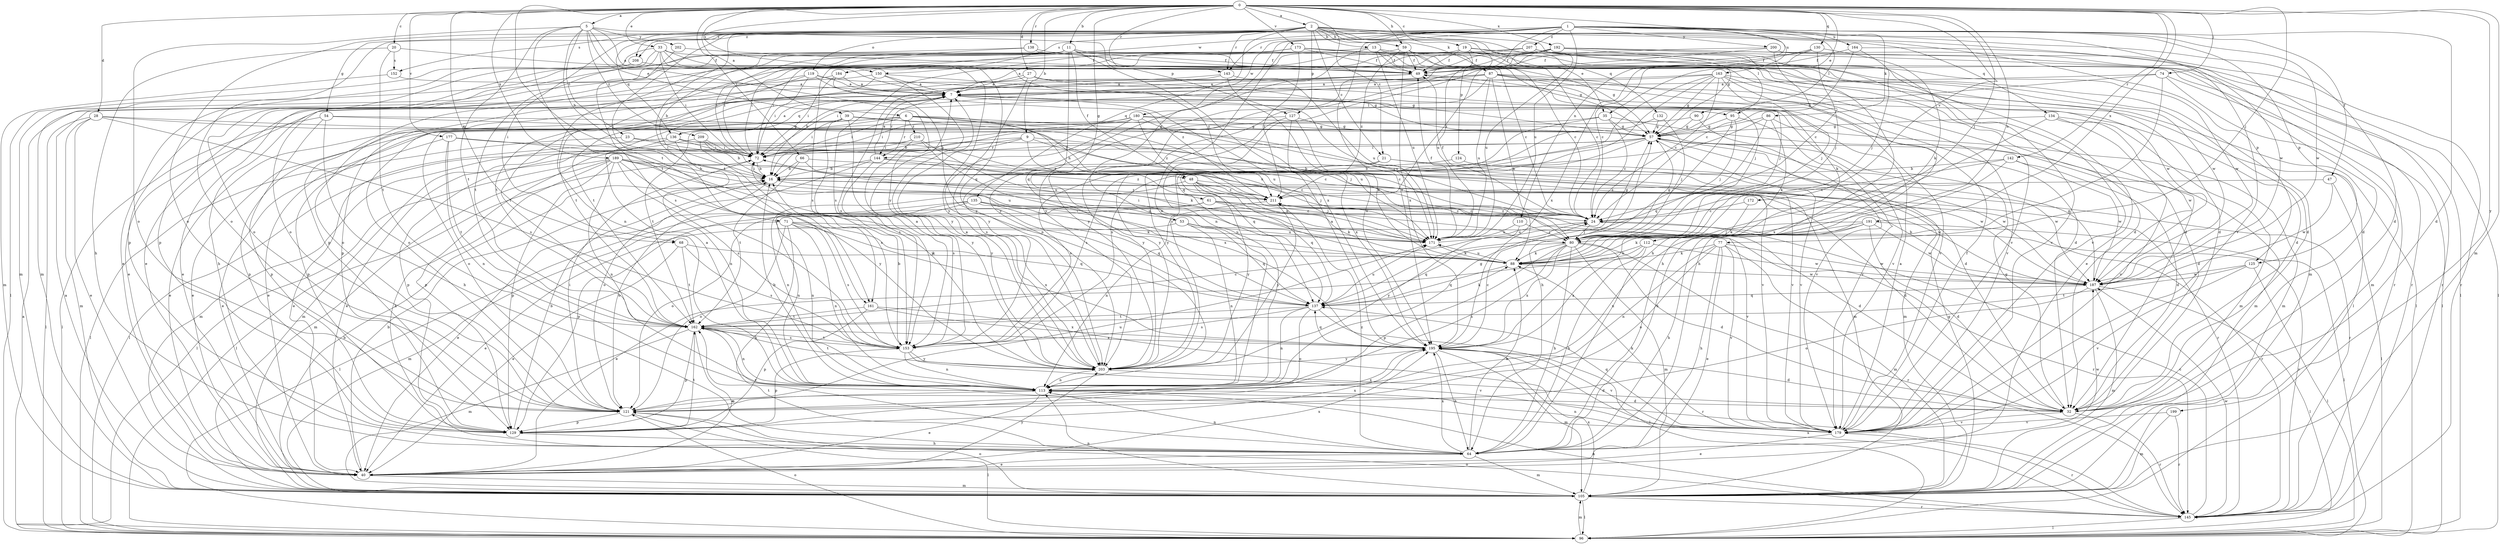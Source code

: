 strict digraph  {
0;
1;
2;
5;
6;
7;
9;
11;
13;
16;
19;
20;
21;
23;
24;
27;
28;
32;
33;
35;
39;
40;
47;
48;
49;
53;
54;
57;
59;
61;
64;
66;
68;
71;
72;
74;
77;
80;
86;
87;
88;
90;
95;
96;
105;
110;
112;
113;
119;
121;
124;
125;
127;
129;
130;
132;
134;
135;
136;
137;
138;
142;
143;
144;
145;
150;
152;
153;
161;
162;
163;
164;
171;
172;
173;
177;
179;
180;
184;
187;
189;
191;
192;
195;
199;
200;
202;
203;
207;
208;
209;
210;
211;
0 -> 2  [label=a];
0 -> 5  [label=a];
0 -> 6  [label=a];
0 -> 9  [label=b];
0 -> 11  [label=b];
0 -> 19  [label=c];
0 -> 20  [label=c];
0 -> 21  [label=c];
0 -> 27  [label=d];
0 -> 28  [label=d];
0 -> 33  [label=e];
0 -> 35  [label=e];
0 -> 53  [label=g];
0 -> 59  [label=h];
0 -> 66  [label=i];
0 -> 68  [label=i];
0 -> 74  [label=j];
0 -> 77  [label=j];
0 -> 80  [label=j];
0 -> 105  [label=m];
0 -> 110  [label=n];
0 -> 112  [label=n];
0 -> 130  [label=q];
0 -> 138  [label=r];
0 -> 142  [label=r];
0 -> 143  [label=r];
0 -> 150  [label=s];
0 -> 161  [label=t];
0 -> 172  [label=v];
0 -> 173  [label=v];
0 -> 177  [label=v];
0 -> 189  [label=x];
0 -> 191  [label=x];
0 -> 192  [label=x];
0 -> 199  [label=y];
1 -> 32  [label=d];
1 -> 47  [label=f];
1 -> 53  [label=g];
1 -> 86  [label=k];
1 -> 90  [label=l];
1 -> 113  [label=n];
1 -> 119  [label=o];
1 -> 121  [label=o];
1 -> 124  [label=p];
1 -> 125  [label=p];
1 -> 143  [label=r];
1 -> 163  [label=u];
1 -> 164  [label=u];
1 -> 171  [label=u];
1 -> 179  [label=v];
1 -> 180  [label=w];
1 -> 184  [label=w];
1 -> 187  [label=w];
1 -> 195  [label=x];
1 -> 200  [label=y];
1 -> 207  [label=z];
1 -> 208  [label=z];
2 -> 13  [label=b];
2 -> 21  [label=c];
2 -> 32  [label=d];
2 -> 35  [label=e];
2 -> 54  [label=g];
2 -> 57  [label=g];
2 -> 59  [label=h];
2 -> 68  [label=i];
2 -> 71  [label=i];
2 -> 87  [label=k];
2 -> 95  [label=l];
2 -> 121  [label=o];
2 -> 125  [label=p];
2 -> 127  [label=p];
2 -> 132  [label=q];
2 -> 134  [label=q];
2 -> 135  [label=q];
2 -> 136  [label=q];
2 -> 143  [label=r];
2 -> 150  [label=s];
2 -> 152  [label=s];
2 -> 161  [label=t];
2 -> 187  [label=w];
2 -> 208  [label=z];
5 -> 7  [label=a];
5 -> 16  [label=b];
5 -> 23  [label=c];
5 -> 39  [label=e];
5 -> 121  [label=o];
5 -> 127  [label=p];
5 -> 161  [label=t];
5 -> 162  [label=t];
5 -> 202  [label=y];
5 -> 203  [label=y];
5 -> 209  [label=z];
6 -> 24  [label=c];
6 -> 40  [label=e];
6 -> 48  [label=f];
6 -> 61  [label=h];
6 -> 72  [label=i];
6 -> 129  [label=p];
6 -> 144  [label=r];
6 -> 162  [label=t];
6 -> 171  [label=u];
6 -> 210  [label=z];
7 -> 95  [label=l];
7 -> 136  [label=q];
7 -> 144  [label=r];
7 -> 171  [label=u];
7 -> 179  [label=v];
9 -> 24  [label=c];
9 -> 40  [label=e];
9 -> 96  [label=l];
9 -> 144  [label=r];
9 -> 179  [label=v];
9 -> 211  [label=z];
11 -> 16  [label=b];
11 -> 32  [label=d];
11 -> 48  [label=f];
11 -> 49  [label=f];
11 -> 57  [label=g];
11 -> 72  [label=i];
11 -> 105  [label=m];
11 -> 113  [label=n];
11 -> 129  [label=p];
11 -> 137  [label=q];
11 -> 195  [label=x];
13 -> 49  [label=f];
13 -> 57  [label=g];
13 -> 72  [label=i];
13 -> 171  [label=u];
13 -> 187  [label=w];
13 -> 203  [label=y];
16 -> 72  [label=i];
16 -> 121  [label=o];
16 -> 171  [label=u];
16 -> 187  [label=w];
16 -> 211  [label=z];
19 -> 24  [label=c];
19 -> 40  [label=e];
19 -> 49  [label=f];
19 -> 64  [label=h];
19 -> 105  [label=m];
19 -> 171  [label=u];
19 -> 203  [label=y];
20 -> 24  [label=c];
20 -> 64  [label=h];
20 -> 152  [label=s];
20 -> 162  [label=t];
21 -> 16  [label=b];
21 -> 145  [label=r];
21 -> 153  [label=s];
21 -> 187  [label=w];
23 -> 72  [label=i];
23 -> 96  [label=l];
23 -> 179  [label=v];
24 -> 49  [label=f];
24 -> 80  [label=j];
24 -> 96  [label=l];
24 -> 171  [label=u];
24 -> 211  [label=z];
27 -> 7  [label=a];
27 -> 57  [label=g];
27 -> 64  [label=h];
27 -> 80  [label=j];
27 -> 203  [label=y];
28 -> 40  [label=e];
28 -> 57  [label=g];
28 -> 96  [label=l];
28 -> 105  [label=m];
28 -> 153  [label=s];
28 -> 171  [label=u];
32 -> 57  [label=g];
32 -> 145  [label=r];
32 -> 179  [label=v];
33 -> 49  [label=f];
33 -> 72  [label=i];
33 -> 96  [label=l];
33 -> 121  [label=o];
33 -> 129  [label=p];
33 -> 137  [label=q];
33 -> 179  [label=v];
33 -> 211  [label=z];
35 -> 16  [label=b];
35 -> 24  [label=c];
35 -> 32  [label=d];
35 -> 57  [label=g];
35 -> 203  [label=y];
39 -> 57  [label=g];
39 -> 72  [label=i];
39 -> 80  [label=j];
39 -> 129  [label=p];
39 -> 153  [label=s];
39 -> 203  [label=y];
40 -> 16  [label=b];
40 -> 105  [label=m];
40 -> 195  [label=x];
40 -> 203  [label=y];
47 -> 96  [label=l];
47 -> 187  [label=w];
47 -> 211  [label=z];
48 -> 32  [label=d];
48 -> 80  [label=j];
48 -> 113  [label=n];
48 -> 137  [label=q];
48 -> 171  [label=u];
48 -> 203  [label=y];
48 -> 211  [label=z];
49 -> 7  [label=a];
49 -> 16  [label=b];
49 -> 32  [label=d];
49 -> 121  [label=o];
53 -> 40  [label=e];
53 -> 113  [label=n];
53 -> 137  [label=q];
53 -> 145  [label=r];
53 -> 171  [label=u];
54 -> 32  [label=d];
54 -> 57  [label=g];
54 -> 64  [label=h];
54 -> 96  [label=l];
54 -> 129  [label=p];
57 -> 72  [label=i];
57 -> 105  [label=m];
57 -> 129  [label=p];
57 -> 137  [label=q];
57 -> 153  [label=s];
57 -> 179  [label=v];
59 -> 24  [label=c];
59 -> 32  [label=d];
59 -> 49  [label=f];
59 -> 72  [label=i];
59 -> 96  [label=l];
59 -> 195  [label=x];
59 -> 211  [label=z];
61 -> 24  [label=c];
61 -> 32  [label=d];
61 -> 88  [label=k];
61 -> 96  [label=l];
61 -> 113  [label=n];
61 -> 129  [label=p];
61 -> 179  [label=v];
64 -> 40  [label=e];
64 -> 88  [label=k];
64 -> 105  [label=m];
64 -> 113  [label=n];
64 -> 162  [label=t];
64 -> 187  [label=w];
64 -> 195  [label=x];
64 -> 211  [label=z];
66 -> 16  [label=b];
66 -> 24  [label=c];
66 -> 162  [label=t];
66 -> 187  [label=w];
68 -> 40  [label=e];
68 -> 88  [label=k];
68 -> 153  [label=s];
68 -> 162  [label=t];
71 -> 64  [label=h];
71 -> 105  [label=m];
71 -> 113  [label=n];
71 -> 121  [label=o];
71 -> 137  [label=q];
71 -> 153  [label=s];
71 -> 171  [label=u];
71 -> 195  [label=x];
72 -> 16  [label=b];
72 -> 96  [label=l];
74 -> 7  [label=a];
74 -> 57  [label=g];
74 -> 64  [label=h];
74 -> 96  [label=l];
74 -> 105  [label=m];
77 -> 40  [label=e];
77 -> 64  [label=h];
77 -> 88  [label=k];
77 -> 105  [label=m];
77 -> 113  [label=n];
77 -> 121  [label=o];
77 -> 179  [label=v];
77 -> 187  [label=w];
80 -> 32  [label=d];
80 -> 57  [label=g];
80 -> 64  [label=h];
80 -> 88  [label=k];
80 -> 105  [label=m];
80 -> 113  [label=n];
80 -> 129  [label=p];
80 -> 137  [label=q];
80 -> 145  [label=r];
80 -> 195  [label=x];
86 -> 57  [label=g];
86 -> 88  [label=k];
86 -> 105  [label=m];
86 -> 137  [label=q];
86 -> 153  [label=s];
87 -> 7  [label=a];
87 -> 32  [label=d];
87 -> 40  [label=e];
87 -> 72  [label=i];
87 -> 80  [label=j];
87 -> 88  [label=k];
87 -> 96  [label=l];
87 -> 171  [label=u];
87 -> 179  [label=v];
87 -> 203  [label=y];
88 -> 72  [label=i];
88 -> 137  [label=q];
88 -> 171  [label=u];
88 -> 187  [label=w];
90 -> 57  [label=g];
90 -> 121  [label=o];
90 -> 179  [label=v];
95 -> 57  [label=g];
95 -> 64  [label=h];
95 -> 80  [label=j];
95 -> 179  [label=v];
96 -> 7  [label=a];
96 -> 105  [label=m];
96 -> 121  [label=o];
105 -> 7  [label=a];
105 -> 16  [label=b];
105 -> 57  [label=g];
105 -> 96  [label=l];
105 -> 113  [label=n];
105 -> 121  [label=o];
105 -> 145  [label=r];
105 -> 195  [label=x];
110 -> 80  [label=j];
110 -> 171  [label=u];
110 -> 203  [label=y];
112 -> 40  [label=e];
112 -> 64  [label=h];
112 -> 88  [label=k];
112 -> 187  [label=w];
112 -> 195  [label=x];
113 -> 7  [label=a];
113 -> 16  [label=b];
113 -> 32  [label=d];
113 -> 40  [label=e];
113 -> 57  [label=g];
113 -> 121  [label=o];
119 -> 7  [label=a];
119 -> 72  [label=i];
119 -> 88  [label=k];
119 -> 113  [label=n];
119 -> 129  [label=p];
119 -> 162  [label=t];
121 -> 72  [label=i];
121 -> 96  [label=l];
121 -> 129  [label=p];
121 -> 171  [label=u];
121 -> 195  [label=x];
124 -> 16  [label=b];
124 -> 187  [label=w];
125 -> 96  [label=l];
125 -> 162  [label=t];
125 -> 179  [label=v];
125 -> 187  [label=w];
127 -> 40  [label=e];
127 -> 57  [label=g];
127 -> 88  [label=k];
127 -> 195  [label=x];
127 -> 203  [label=y];
129 -> 16  [label=b];
129 -> 64  [label=h];
129 -> 162  [label=t];
129 -> 195  [label=x];
130 -> 24  [label=c];
130 -> 49  [label=f];
130 -> 80  [label=j];
130 -> 88  [label=k];
130 -> 195  [label=x];
132 -> 57  [label=g];
132 -> 80  [label=j];
132 -> 203  [label=y];
134 -> 57  [label=g];
134 -> 105  [label=m];
134 -> 179  [label=v];
134 -> 187  [label=w];
134 -> 195  [label=x];
135 -> 24  [label=c];
135 -> 40  [label=e];
135 -> 88  [label=k];
135 -> 113  [label=n];
135 -> 121  [label=o];
135 -> 137  [label=q];
135 -> 145  [label=r];
136 -> 7  [label=a];
136 -> 24  [label=c];
136 -> 40  [label=e];
136 -> 72  [label=i];
136 -> 105  [label=m];
136 -> 113  [label=n];
136 -> 129  [label=p];
137 -> 88  [label=k];
137 -> 96  [label=l];
137 -> 113  [label=n];
137 -> 121  [label=o];
137 -> 153  [label=s];
137 -> 162  [label=t];
137 -> 171  [label=u];
138 -> 32  [label=d];
138 -> 49  [label=f];
138 -> 153  [label=s];
138 -> 162  [label=t];
142 -> 16  [label=b];
142 -> 24  [label=c];
142 -> 32  [label=d];
142 -> 64  [label=h];
142 -> 187  [label=w];
143 -> 7  [label=a];
143 -> 153  [label=s];
143 -> 171  [label=u];
143 -> 195  [label=x];
144 -> 7  [label=a];
144 -> 16  [label=b];
144 -> 80  [label=j];
144 -> 121  [label=o];
144 -> 153  [label=s];
144 -> 211  [label=z];
145 -> 24  [label=c];
145 -> 96  [label=l];
145 -> 113  [label=n];
145 -> 121  [label=o];
145 -> 187  [label=w];
145 -> 195  [label=x];
150 -> 7  [label=a];
150 -> 57  [label=g];
150 -> 121  [label=o];
150 -> 162  [label=t];
150 -> 203  [label=y];
152 -> 7  [label=a];
152 -> 105  [label=m];
153 -> 7  [label=a];
153 -> 16  [label=b];
153 -> 113  [label=n];
153 -> 129  [label=p];
153 -> 162  [label=t];
153 -> 179  [label=v];
153 -> 203  [label=y];
161 -> 129  [label=p];
161 -> 145  [label=r];
161 -> 162  [label=t];
161 -> 195  [label=x];
162 -> 24  [label=c];
162 -> 40  [label=e];
162 -> 105  [label=m];
162 -> 113  [label=n];
162 -> 129  [label=p];
162 -> 153  [label=s];
162 -> 179  [label=v];
162 -> 195  [label=x];
163 -> 7  [label=a];
163 -> 24  [label=c];
163 -> 57  [label=g];
163 -> 64  [label=h];
163 -> 80  [label=j];
163 -> 96  [label=l];
163 -> 137  [label=q];
163 -> 162  [label=t];
163 -> 179  [label=v];
163 -> 203  [label=y];
164 -> 24  [label=c];
164 -> 49  [label=f];
164 -> 80  [label=j];
164 -> 145  [label=r];
171 -> 49  [label=f];
171 -> 57  [label=g];
171 -> 72  [label=i];
171 -> 88  [label=k];
172 -> 24  [label=c];
172 -> 88  [label=k];
173 -> 7  [label=a];
173 -> 32  [label=d];
173 -> 49  [label=f];
173 -> 105  [label=m];
173 -> 145  [label=r];
173 -> 153  [label=s];
173 -> 187  [label=w];
173 -> 211  [label=z];
177 -> 40  [label=e];
177 -> 72  [label=i];
177 -> 113  [label=n];
177 -> 162  [label=t];
177 -> 203  [label=y];
179 -> 7  [label=a];
179 -> 40  [label=e];
179 -> 49  [label=f];
179 -> 88  [label=k];
179 -> 113  [label=n];
179 -> 137  [label=q];
179 -> 145  [label=r];
180 -> 16  [label=b];
180 -> 40  [label=e];
180 -> 57  [label=g];
180 -> 72  [label=i];
180 -> 105  [label=m];
180 -> 153  [label=s];
180 -> 171  [label=u];
180 -> 211  [label=z];
184 -> 7  [label=a];
184 -> 40  [label=e];
184 -> 72  [label=i];
184 -> 211  [label=z];
187 -> 16  [label=b];
187 -> 57  [label=g];
187 -> 96  [label=l];
187 -> 105  [label=m];
187 -> 121  [label=o];
187 -> 137  [label=q];
189 -> 16  [label=b];
189 -> 64  [label=h];
189 -> 96  [label=l];
189 -> 105  [label=m];
189 -> 113  [label=n];
189 -> 129  [label=p];
189 -> 145  [label=r];
189 -> 153  [label=s];
189 -> 171  [label=u];
189 -> 203  [label=y];
189 -> 211  [label=z];
191 -> 32  [label=d];
191 -> 64  [label=h];
191 -> 80  [label=j];
191 -> 88  [label=k];
191 -> 113  [label=n];
191 -> 145  [label=r];
191 -> 187  [label=w];
192 -> 32  [label=d];
192 -> 49  [label=f];
192 -> 72  [label=i];
192 -> 96  [label=l];
192 -> 145  [label=r];
192 -> 162  [label=t];
192 -> 179  [label=v];
192 -> 203  [label=y];
192 -> 211  [label=z];
195 -> 7  [label=a];
195 -> 24  [label=c];
195 -> 32  [label=d];
195 -> 64  [label=h];
195 -> 105  [label=m];
195 -> 137  [label=q];
195 -> 179  [label=v];
195 -> 203  [label=y];
199 -> 105  [label=m];
199 -> 145  [label=r];
199 -> 179  [label=v];
200 -> 24  [label=c];
200 -> 49  [label=f];
200 -> 113  [label=n];
200 -> 145  [label=r];
202 -> 49  [label=f];
202 -> 153  [label=s];
203 -> 7  [label=a];
203 -> 32  [label=d];
203 -> 113  [label=n];
203 -> 162  [label=t];
207 -> 40  [label=e];
207 -> 49  [label=f];
207 -> 121  [label=o];
207 -> 129  [label=p];
207 -> 171  [label=u];
207 -> 179  [label=v];
207 -> 187  [label=w];
208 -> 40  [label=e];
208 -> 203  [label=y];
209 -> 16  [label=b];
209 -> 72  [label=i];
209 -> 105  [label=m];
209 -> 153  [label=s];
209 -> 171  [label=u];
210 -> 72  [label=i];
210 -> 88  [label=k];
210 -> 105  [label=m];
210 -> 195  [label=x];
210 -> 203  [label=y];
211 -> 24  [label=c];
211 -> 113  [label=n];
211 -> 203  [label=y];
}
